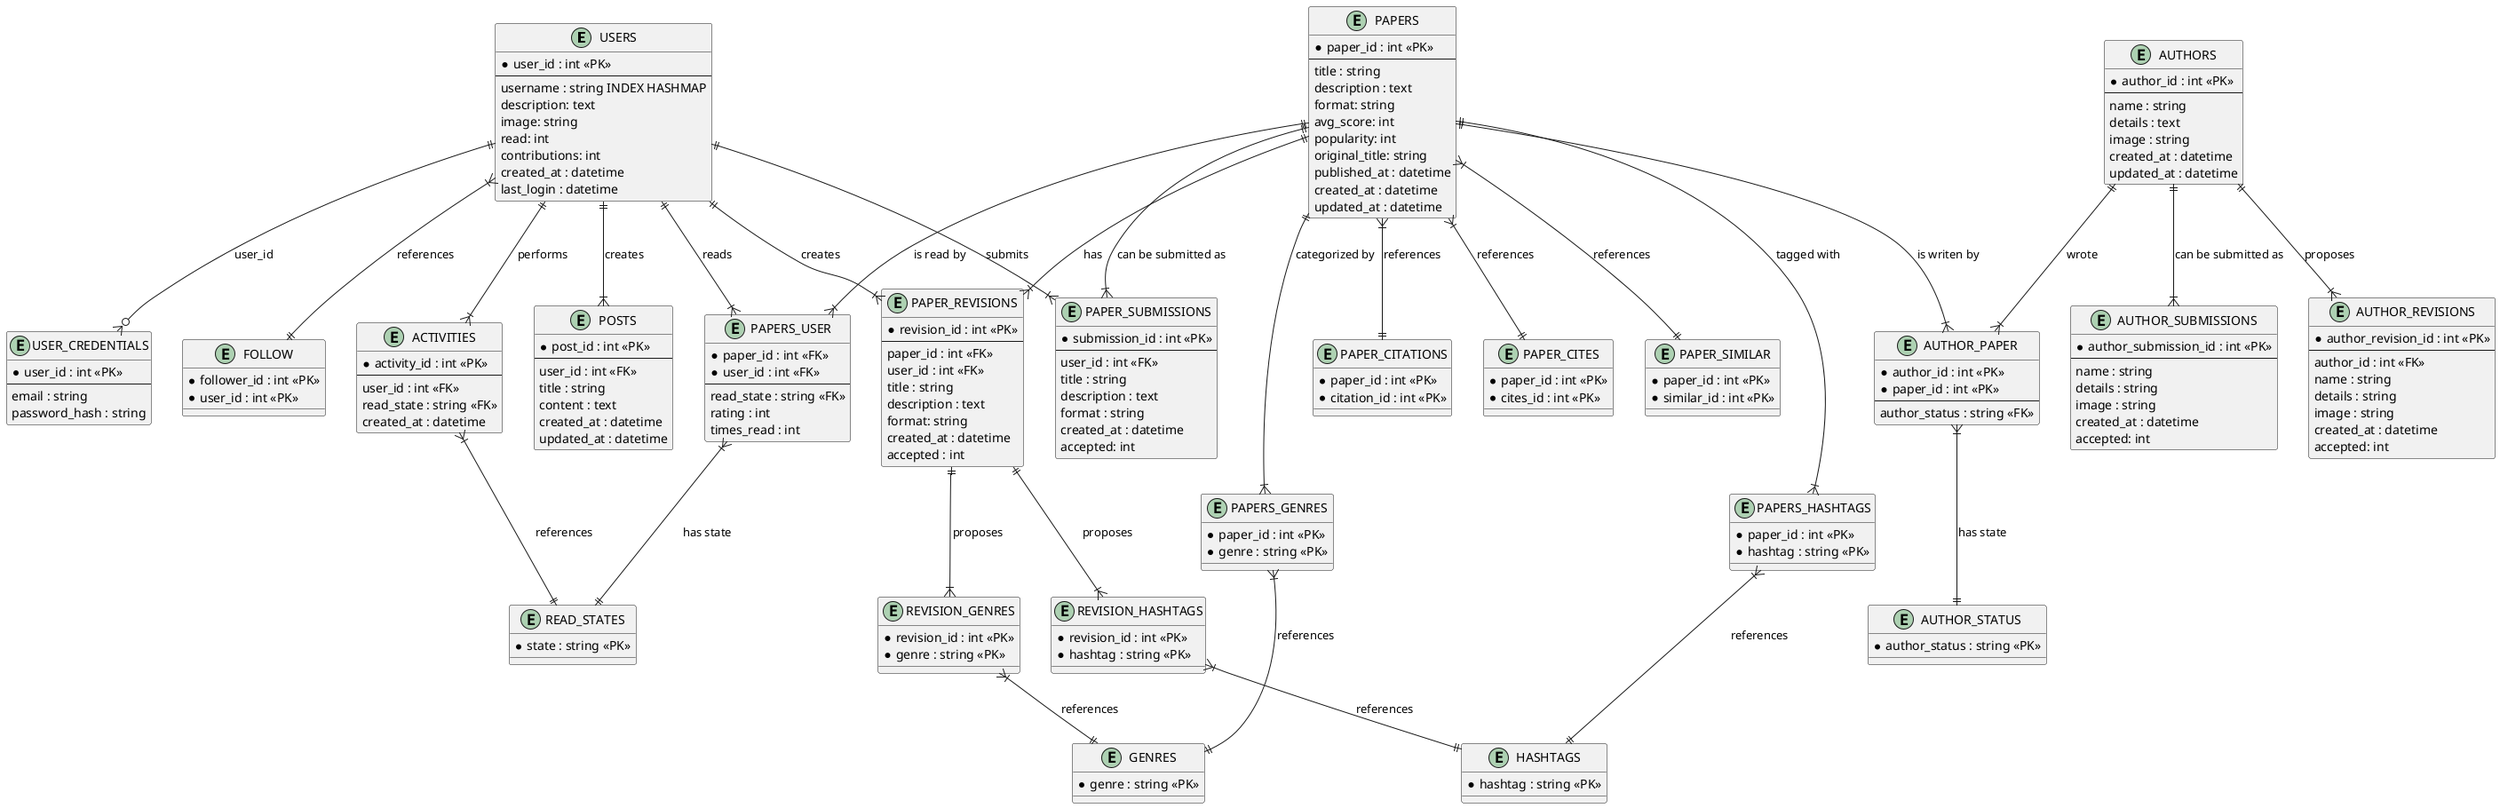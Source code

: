 @startuml
' Entity definitions
entity "USERS" {
  *user_id : int <<PK>>
  --
  username : string INDEX HASHMAP
  description: text
  image: string
  read: int
  contributions: int
  created_at : datetime
  last_login : datetime
}

entity "USER_CREDENTIALS" {
  *user_id : int <<PK>>
  --
  email : string
  password_hash : string
}

USERS ||--o{ USER_CREDENTIALS : "user_id"

entity "FOLLOW" {
  *follower_id : int <<PK>>
  *user_id : int <<PK>>
}

entity "AUTHORS" {
  *author_id : int <<PK>>
  --
  name : string
  details : text
  image : string
  created_at : datetime
  updated_at : datetime
}

' ID needed since it is possible to have change to reading twize or more
entity "ACTIVITIES" {
  *activity_id : int <<PK>>
  --
  user_id : int <<FK>>
  read_state : string <<FK>>
  created_at : datetime
}

entity "POSTS" {
  *post_id : int <<PK>>
  --
  user_id : int <<FK>>
  title : string
  content : text
  created_at : datetime
  updated_at : datetime
}

entity "PAPERS_USER" {
  *paper_id : int <<FK>>
  *user_id : int <<FK>>
  --
  read_state : string <<FK>>
  rating : int
  times_read : int
}

entity "PAPER_CITATIONS" {
  *paper_id : int <<PK>>
  *citation_id : int <<PK>>
}

entity "PAPER_CITES" {
  *paper_id : int <<PK>>
  *cites_id : int <<PK>>
}

entity "PAPER_SIMILAR" {
  *paper_id : int <<PK>>
  *similar_id : int <<PK>>
}

entity "PAPERS" {
  *paper_id : int <<PK>>
  --
  title : string
  description : text
  format: string
  avg_score: int
  popularity: int
  original_title: string
  published_at : datetime
  created_at : datetime
  updated_at : datetime
}

entity "PAPERS_GENRES" {
  *paper_id : int <<PK>>
  *genre : string <<PK>>
}

entity "PAPERS_HASHTAGS" {
  *paper_id : int <<PK>>
  *hashtag : string <<PK>>
}

entity "PAPER_SUBMISSIONS" {
  *submission_id : int <<PK>>
  --
  user_id : int <<FK>>
  title : string
  description : text
  format : string
  created_at : datetime
  accepted: int
}

entity "PAPER_REVISIONS" {
  *revision_id : int <<PK>>
  --
  paper_id : int <<FK>>
  user_id : int <<FK>>
  title : string
  description : text
  format: string
  created_at : datetime
  accepted : int
}

' No ID NEEDED
entity "REVISION_GENRES" {
  *revision_id : int <<PK>>
  *genre : string <<PK>>
}

entity "REVISION_HASHTAGS" {
  *revision_id : int <<PK>>
  *hashtag : string <<PK>>
}

entity "AUTHOR_SUBMISSIONS" {
  *author_submission_id : int <<PK>>
  --
  name : string
  details : string
  image : string
  created_at : datetime
  accepted: int
}

entity "AUTHOR_PAPER" {
  *author_id : int <<PK>>
  *paper_id : int <<PK>>
  --
  author_status : string <<FK>>
}

entity "AUTHOR_STATUS" {
  *author_status : string <<PK>>
}

entity "AUTHOR_REVISIONS" {
  *author_revision_id : int <<PK>>
  --
  author_id : int <<FK>>
  name : string
  details : string
  image : string
  created_at : datetime
  accepted: int
}

entity "READ_STATES" {
  *state : string <<PK>>
}

entity "GENRES" {
  *genre : string <<PK>>
}

entity "HASHTAGS" {
  *hashtag : string <<PK>>
}

' Relationships
USERS ||--|{ PAPERS_USER : "reads"
USERS ||--|{ POSTS : "creates"
USERS ||--|{ ACTIVITIES : "performs"
USERS ||--|{ PAPER_SUBMISSIONS : "submits"

PAPERS ||--|{ AUTHOR_PAPER : "is writen by"
PAPERS ||--|{ PAPERS_USER : "is read by"
PAPERS ||--|{ PAPER_SUBMISSIONS : "can be submitted as"
PAPERS ||--|{ PAPERS_GENRES : "categorized by"
PAPERS ||--|{ PAPERS_HASHTAGS : "tagged with"

PAPERS }|--|| PAPER_CITATIONS : "references"
PAPERS }|--|| PAPER_CITES : "references"
PAPERS }|--|| PAPER_SIMILAR : "references"

AUTHORS ||--|{ AUTHOR_SUBMISSIONS : "can be submitted as"
AUTHORS ||--|{ AUTHOR_REVISIONS : "proposes"
AUTHORS ||--|{ AUTHOR_PAPER : "wrote"

AUTHOR_PAPER }|--|| AUTHOR_STATUS : "has state"

PAPERS_USER }|--|| READ_STATES : "has state"

PAPERS_GENRES }|--|| GENRES : "references"
PAPERS_HASHTAGS }|--|| HASHTAGS : "references"
ACTIVITIES }|--|| READ_STATES : "references"
USERS }|--|| FOLLOW : "references"

PAPERS ||--|{ PAPER_REVISIONS : "has"
PAPER_REVISIONS ||--|{ REVISION_GENRES : "proposes"
PAPER_REVISIONS ||--|{ REVISION_HASHTAGS : "proposes"
REVISION_GENRES }|--|| GENRES : "references"
REVISION_HASHTAGS }|--|| HASHTAGS : "references"
USERS ||--|{ PAPER_REVISIONS : "creates"

@enduml
